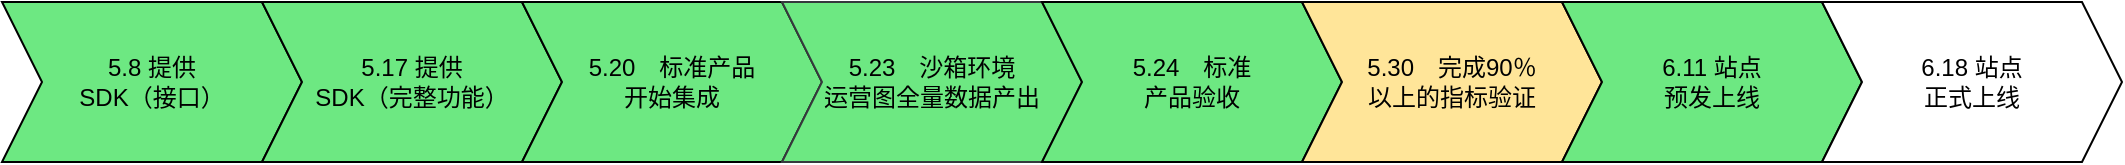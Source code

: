 <mxfile version="10.7.7" type="github"><diagram id="TtWp34SgYwN7J5KhH3uo" name="Page-1"><mxGraphModel dx="1111" dy="769" grid="1" gridSize="10" guides="1" tooltips="1" connect="1" arrows="1" fold="1" page="1" pageScale="1" pageWidth="827" pageHeight="1169" math="0" shadow="0"><root><mxCell id="0"/><mxCell id="1" parent="0"/><mxCell id="ZyZmiMWtiB5CaYL8FFk2-1" value="&lt;span&gt;5.8 提供&lt;br&gt;SDK（接口）&lt;/span&gt;" style="shape=step;perimeter=stepPerimeter;whiteSpace=wrap;html=1;fixedSize=1;fillColor=#6DE882;strokeColor=#000000;gradientColor=none;" parent="1" vertex="1"><mxGeometry x="70" y="230" width="150" height="80" as="geometry"/></mxCell><mxCell id="ZyZmiMWtiB5CaYL8FFk2-6" value="&lt;span&gt;5.17 提供&lt;br&gt;SDK（完整功能）&lt;/span&gt;&lt;br&gt;" style="shape=step;perimeter=stepPerimeter;whiteSpace=wrap;html=1;fixedSize=1;fillColor=#6DE882;" parent="1" vertex="1"><mxGeometry x="200" y="230" width="150" height="80" as="geometry"/></mxCell><mxCell id="ZyZmiMWtiB5CaYL8FFk2-7" value="&lt;span&gt; 5.20　标准产品&lt;br&gt;开始集成　&lt;/span&gt;&lt;br&gt;" style="shape=step;perimeter=stepPerimeter;whiteSpace=wrap;html=1;fixedSize=1;fillColor=#6DE882;" parent="1" vertex="1"><mxGeometry x="330" y="230" width="150" height="80" as="geometry"/></mxCell><mxCell id="ZyZmiMWtiB5CaYL8FFk2-8" value="&lt;span&gt; 5.23　沙箱环境&lt;br&gt;运营图全量数据产出 &lt;/span&gt;&lt;br&gt;" style="shape=step;perimeter=stepPerimeter;whiteSpace=wrap;html=1;fixedSize=1;fillColor=#6DE882;strokeColor=#36393d;" parent="1" vertex="1"><mxGeometry x="460" y="230" width="150" height="80" as="geometry"/></mxCell><mxCell id="ZyZmiMWtiB5CaYL8FFk2-9" value="&lt;span&gt;5.24　标准&lt;br&gt;产品验收&lt;/span&gt;&lt;br&gt;" style="shape=step;perimeter=stepPerimeter;whiteSpace=wrap;html=1;fixedSize=1;fillColor=#6DE882;" parent="1" vertex="1"><mxGeometry x="590" y="230" width="150" height="80" as="geometry"/></mxCell><mxCell id="ZyZmiMWtiB5CaYL8FFk2-10" value="&lt;span&gt;5.30　完成90％&lt;br&gt;以上的指标验证&lt;/span&gt;&lt;br&gt;" style="shape=step;perimeter=stepPerimeter;whiteSpace=wrap;html=1;fixedSize=1;fillColor=#FFE599;" parent="1" vertex="1"><mxGeometry x="720" y="230" width="150" height="80" as="geometry"/></mxCell><mxCell id="ZyZmiMWtiB5CaYL8FFk2-11" value="&lt;span&gt;6.11 站点&lt;br&gt;预发上线&lt;/span&gt;&lt;br&gt;" style="shape=step;perimeter=stepPerimeter;whiteSpace=wrap;html=1;fixedSize=1;fillColor=#6DE882;" parent="1" vertex="1"><mxGeometry x="850" y="230" width="150" height="80" as="geometry"/></mxCell><mxCell id="_nU57aXCD0IfRennbZIo-1" value="6.18 站点&lt;br&gt;正式上线&lt;br&gt;" style="shape=step;perimeter=stepPerimeter;whiteSpace=wrap;html=1;fixedSize=1;" vertex="1" parent="1"><mxGeometry x="980" y="230" width="150" height="80" as="geometry"/></mxCell></root></mxGraphModel></diagram></mxfile>
